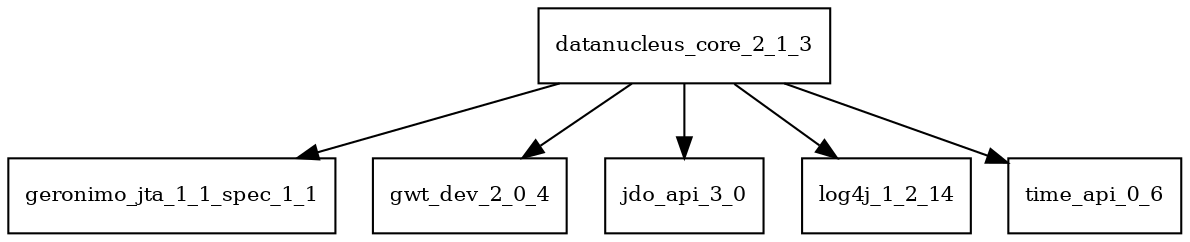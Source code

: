 digraph datanucleus_core_2_1_3_dependencies {
  node [shape = box, fontsize=10.0];
  datanucleus_core_2_1_3 -> geronimo_jta_1_1_spec_1_1;
  datanucleus_core_2_1_3 -> gwt_dev_2_0_4;
  datanucleus_core_2_1_3 -> jdo_api_3_0;
  datanucleus_core_2_1_3 -> log4j_1_2_14;
  datanucleus_core_2_1_3 -> time_api_0_6;
}
